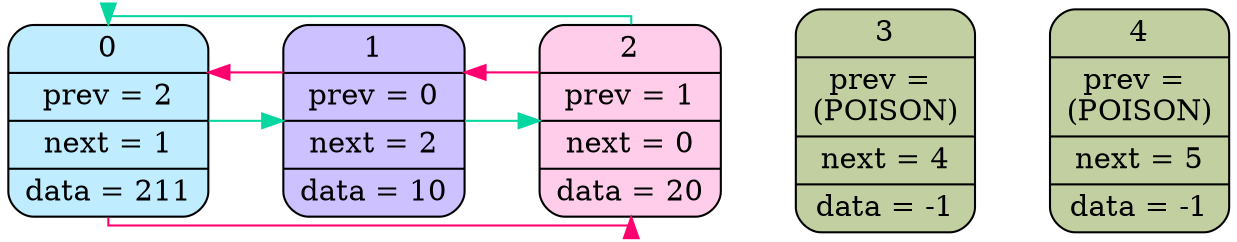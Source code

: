 digraph {
graph[splines = ortho];
node[shape = Mrecord, style = filled];
rankdir = LR;
node0[label = "0 | {prev = 2} | {next = 1} | {data = 211  }", fillcolor = "#BFECFF"];
node1[label = "1 | {prev = 0} | {next = 2} | {data = 10  }", fillcolor = "#CDC1FF"];
node2[label = "2 | {prev = 1} | {next = 0} | {data = 20  }", fillcolor = "#FFCCEA"];
node3[label = "3 | {prev = \n(POISON)} | {next = 4} | {data = -1  }", fillcolor = "#C1CFA1"];
node4[label = "4 | {prev = \n(POISON)} | {next = 5} | {data = -1  }", fillcolor = "#C1CFA1"];
node0 -> node1[style = invis, weight = 100000.0];
node1 -> node2[style = invis, weight = 100000.0];
node2 -> node3[style = invis, weight = 100000.0];
node3 -> node4[style = invis, weight = 100000.0];
node0 -> node1[color = "#06d6a0", constraint = false];
node1 -> node2[color = "#06d6a0", constraint = false];
node2 -> node0[color = "#06d6a0", constraint = false];
node0 -> node2[color = "#ff006e", constraint = false];
node2 -> node1[color = "#ff006e", constraint = false];
node1 -> node0[color = "#ff006e", constraint = false];
}
